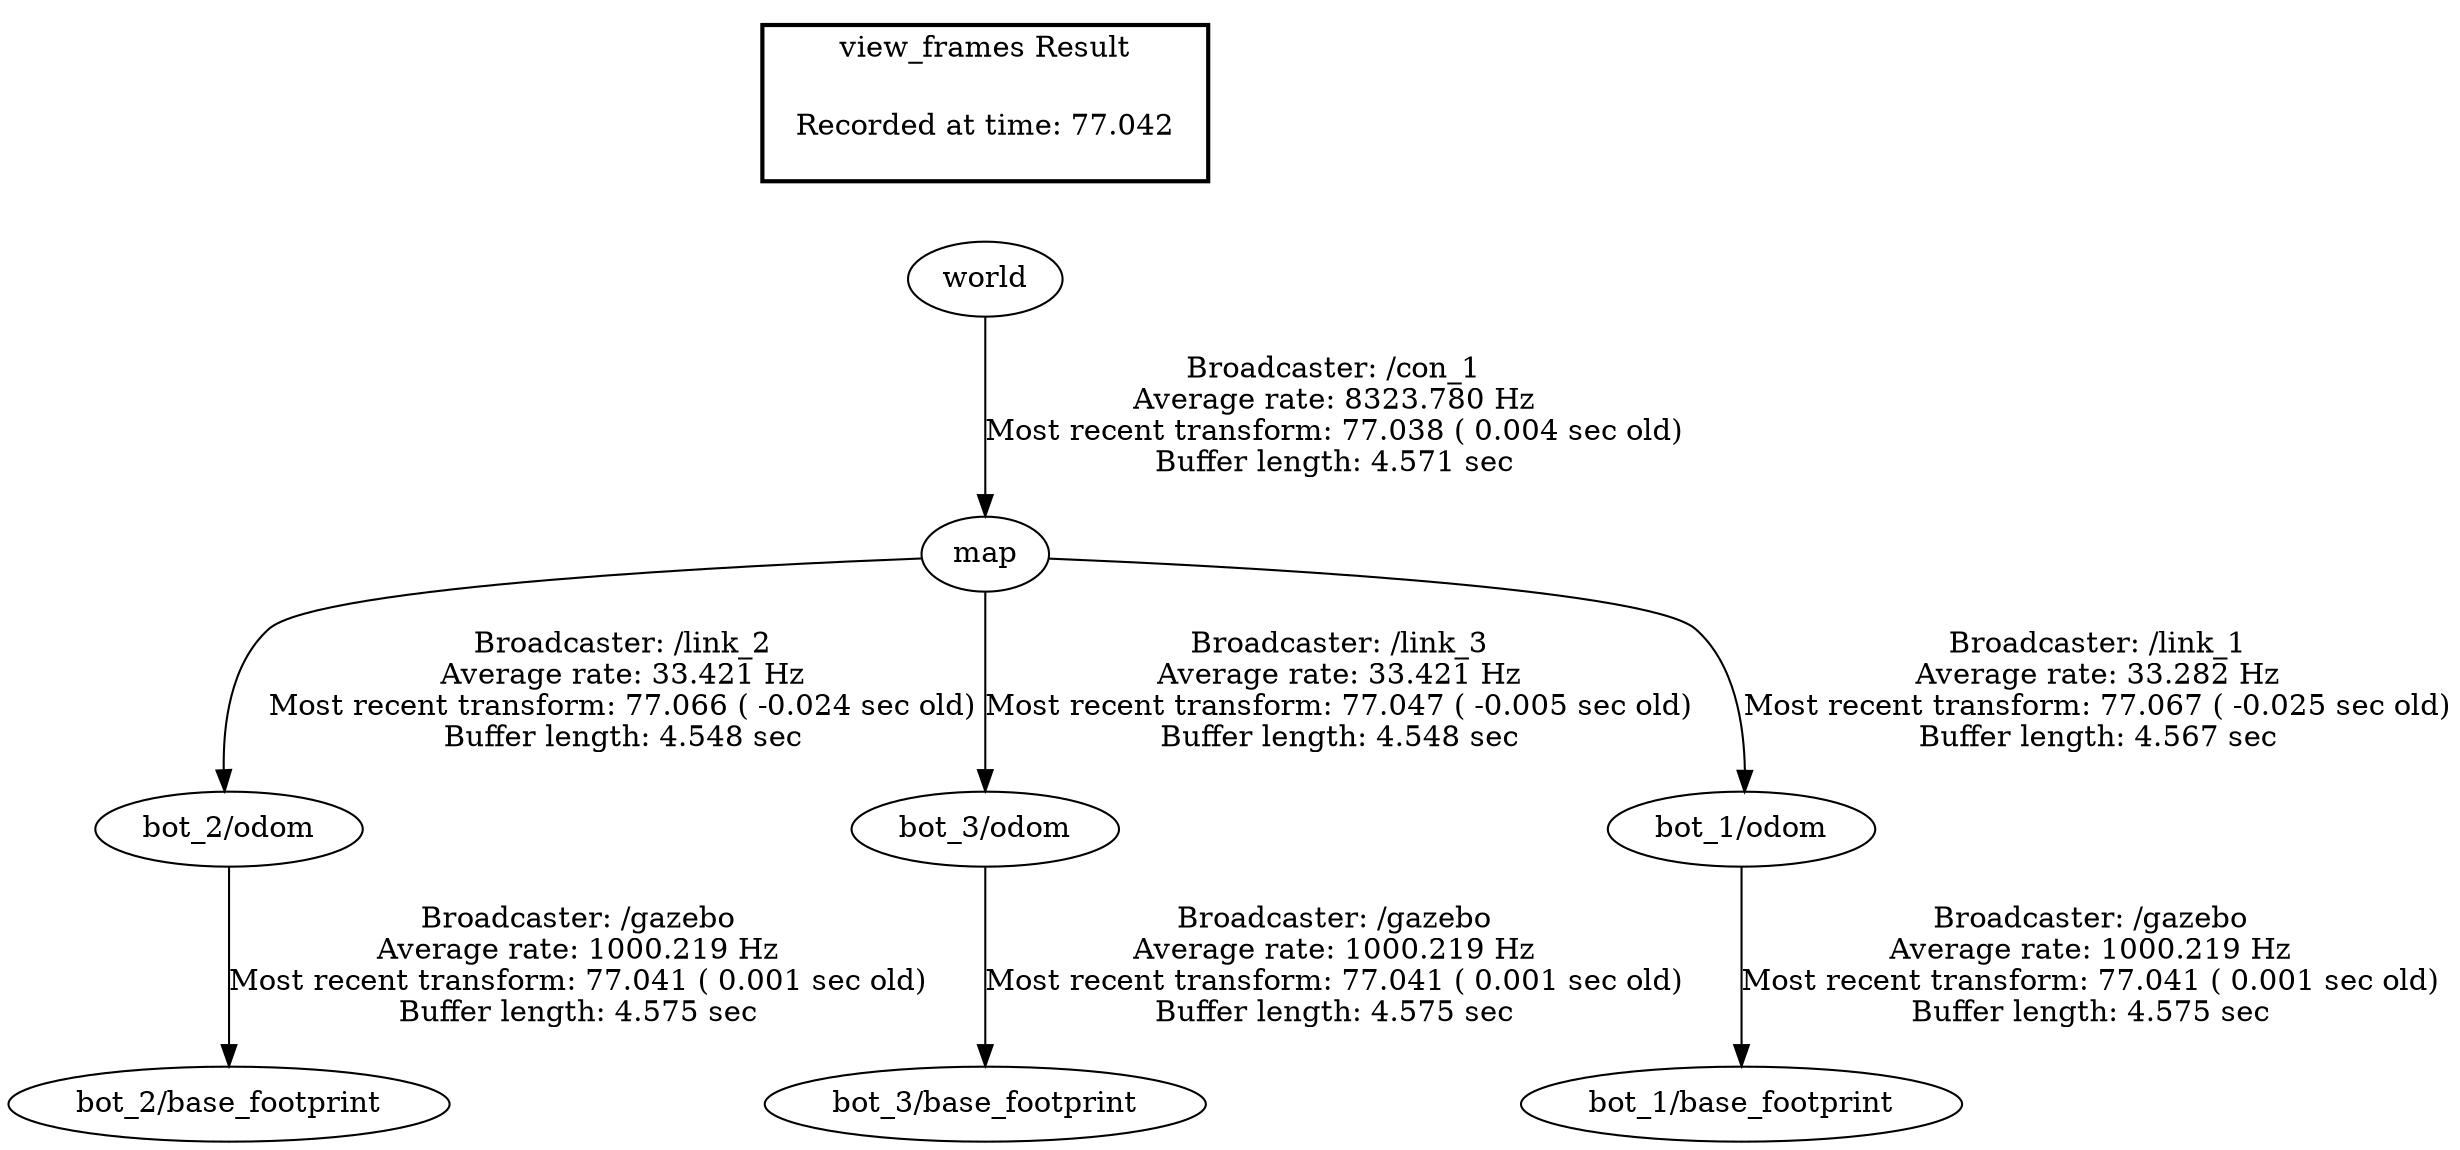 digraph G {
"bot_2/odom" -> "bot_2/base_footprint"[label="Broadcaster: /gazebo\nAverage rate: 1000.219 Hz\nMost recent transform: 77.041 ( 0.001 sec old)\nBuffer length: 4.575 sec\n"];
"map" -> "bot_2/odom"[label="Broadcaster: /link_2\nAverage rate: 33.421 Hz\nMost recent transform: 77.066 ( -0.024 sec old)\nBuffer length: 4.548 sec\n"];
"bot_3/odom" -> "bot_3/base_footprint"[label="Broadcaster: /gazebo\nAverage rate: 1000.219 Hz\nMost recent transform: 77.041 ( 0.001 sec old)\nBuffer length: 4.575 sec\n"];
"map" -> "bot_3/odom"[label="Broadcaster: /link_3\nAverage rate: 33.421 Hz\nMost recent transform: 77.047 ( -0.005 sec old)\nBuffer length: 4.548 sec\n"];
"bot_1/odom" -> "bot_1/base_footprint"[label="Broadcaster: /gazebo\nAverage rate: 1000.219 Hz\nMost recent transform: 77.041 ( 0.001 sec old)\nBuffer length: 4.575 sec\n"];
"map" -> "bot_1/odom"[label="Broadcaster: /link_1\nAverage rate: 33.282 Hz\nMost recent transform: 77.067 ( -0.025 sec old)\nBuffer length: 4.567 sec\n"];
"world" -> "map"[label="Broadcaster: /con_1\nAverage rate: 8323.780 Hz\nMost recent transform: 77.038 ( 0.004 sec old)\nBuffer length: 4.571 sec\n"];
edge [style=invis];
 subgraph cluster_legend { style=bold; color=black; label ="view_frames Result";
"Recorded at time: 77.042"[ shape=plaintext ] ;
 }->"world";
}